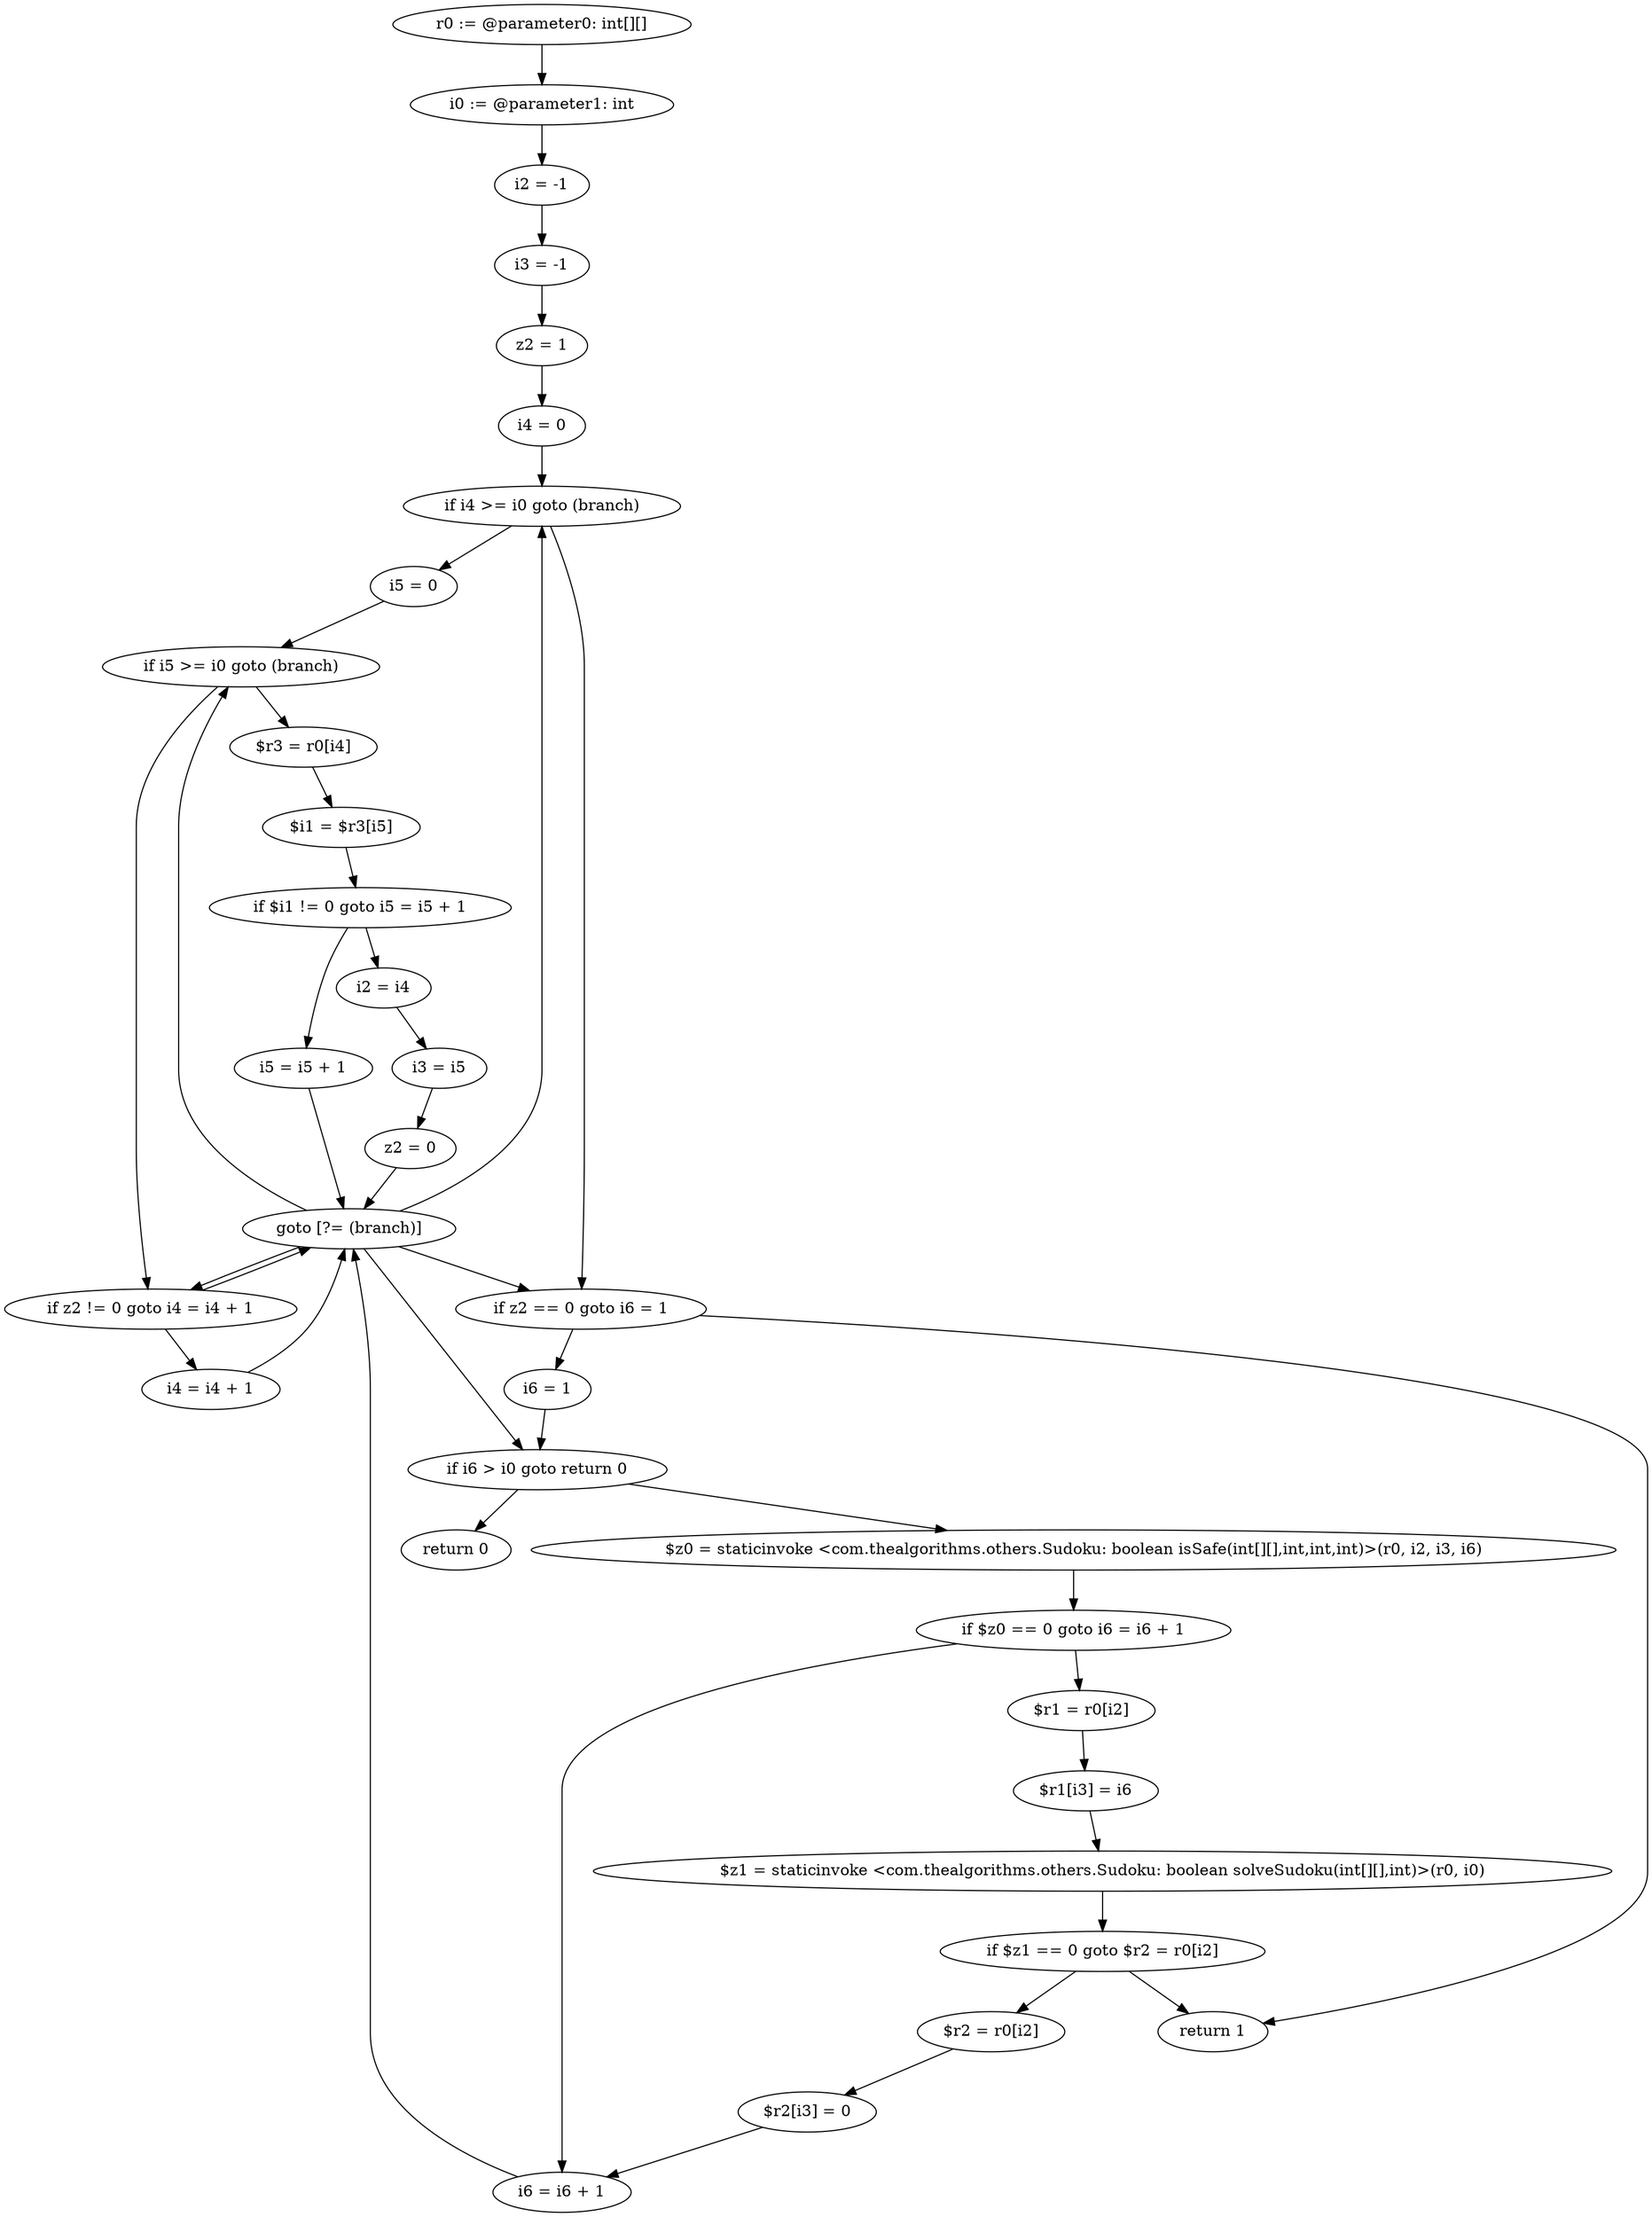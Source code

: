 digraph "unitGraph" {
    "r0 := @parameter0: int[][]"
    "i0 := @parameter1: int"
    "i2 = -1"
    "i3 = -1"
    "z2 = 1"
    "i4 = 0"
    "if i4 >= i0 goto (branch)"
    "i5 = 0"
    "if i5 >= i0 goto (branch)"
    "$r3 = r0[i4]"
    "$i1 = $r3[i5]"
    "if $i1 != 0 goto i5 = i5 + 1"
    "i2 = i4"
    "i3 = i5"
    "z2 = 0"
    "goto [?= (branch)]"
    "i5 = i5 + 1"
    "if z2 != 0 goto i4 = i4 + 1"
    "i4 = i4 + 1"
    "if z2 == 0 goto i6 = 1"
    "return 1"
    "i6 = 1"
    "if i6 > i0 goto return 0"
    "$z0 = staticinvoke <com.thealgorithms.others.Sudoku: boolean isSafe(int[][],int,int,int)>(r0, i2, i3, i6)"
    "if $z0 == 0 goto i6 = i6 + 1"
    "$r1 = r0[i2]"
    "$r1[i3] = i6"
    "$z1 = staticinvoke <com.thealgorithms.others.Sudoku: boolean solveSudoku(int[][],int)>(r0, i0)"
    "if $z1 == 0 goto $r2 = r0[i2]"
    "$r2 = r0[i2]"
    "$r2[i3] = 0"
    "i6 = i6 + 1"
    "return 0"
    "r0 := @parameter0: int[][]"->"i0 := @parameter1: int";
    "i0 := @parameter1: int"->"i2 = -1";
    "i2 = -1"->"i3 = -1";
    "i3 = -1"->"z2 = 1";
    "z2 = 1"->"i4 = 0";
    "i4 = 0"->"if i4 >= i0 goto (branch)";
    "if i4 >= i0 goto (branch)"->"i5 = 0";
    "if i4 >= i0 goto (branch)"->"if z2 == 0 goto i6 = 1";
    "i5 = 0"->"if i5 >= i0 goto (branch)";
    "if i5 >= i0 goto (branch)"->"$r3 = r0[i4]";
    "if i5 >= i0 goto (branch)"->"if z2 != 0 goto i4 = i4 + 1";
    "$r3 = r0[i4]"->"$i1 = $r3[i5]";
    "$i1 = $r3[i5]"->"if $i1 != 0 goto i5 = i5 + 1";
    "if $i1 != 0 goto i5 = i5 + 1"->"i2 = i4";
    "if $i1 != 0 goto i5 = i5 + 1"->"i5 = i5 + 1";
    "i2 = i4"->"i3 = i5";
    "i3 = i5"->"z2 = 0";
    "z2 = 0"->"goto [?= (branch)]";
    "goto [?= (branch)]"->"if z2 != 0 goto i4 = i4 + 1";
    "i5 = i5 + 1"->"goto [?= (branch)]";
    "goto [?= (branch)]"->"if i5 >= i0 goto (branch)";
    "if z2 != 0 goto i4 = i4 + 1"->"goto [?= (branch)]";
    "if z2 != 0 goto i4 = i4 + 1"->"i4 = i4 + 1";
    "goto [?= (branch)]"->"if z2 == 0 goto i6 = 1";
    "i4 = i4 + 1"->"goto [?= (branch)]";
    "goto [?= (branch)]"->"if i4 >= i0 goto (branch)";
    "if z2 == 0 goto i6 = 1"->"return 1";
    "if z2 == 0 goto i6 = 1"->"i6 = 1";
    "i6 = 1"->"if i6 > i0 goto return 0";
    "if i6 > i0 goto return 0"->"$z0 = staticinvoke <com.thealgorithms.others.Sudoku: boolean isSafe(int[][],int,int,int)>(r0, i2, i3, i6)";
    "if i6 > i0 goto return 0"->"return 0";
    "$z0 = staticinvoke <com.thealgorithms.others.Sudoku: boolean isSafe(int[][],int,int,int)>(r0, i2, i3, i6)"->"if $z0 == 0 goto i6 = i6 + 1";
    "if $z0 == 0 goto i6 = i6 + 1"->"$r1 = r0[i2]";
    "if $z0 == 0 goto i6 = i6 + 1"->"i6 = i6 + 1";
    "$r1 = r0[i2]"->"$r1[i3] = i6";
    "$r1[i3] = i6"->"$z1 = staticinvoke <com.thealgorithms.others.Sudoku: boolean solveSudoku(int[][],int)>(r0, i0)";
    "$z1 = staticinvoke <com.thealgorithms.others.Sudoku: boolean solveSudoku(int[][],int)>(r0, i0)"->"if $z1 == 0 goto $r2 = r0[i2]";
    "if $z1 == 0 goto $r2 = r0[i2]"->"return 1";
    "if $z1 == 0 goto $r2 = r0[i2]"->"$r2 = r0[i2]";
    "$r2 = r0[i2]"->"$r2[i3] = 0";
    "$r2[i3] = 0"->"i6 = i6 + 1";
    "i6 = i6 + 1"->"goto [?= (branch)]";
    "goto [?= (branch)]"->"if i6 > i0 goto return 0";
}
